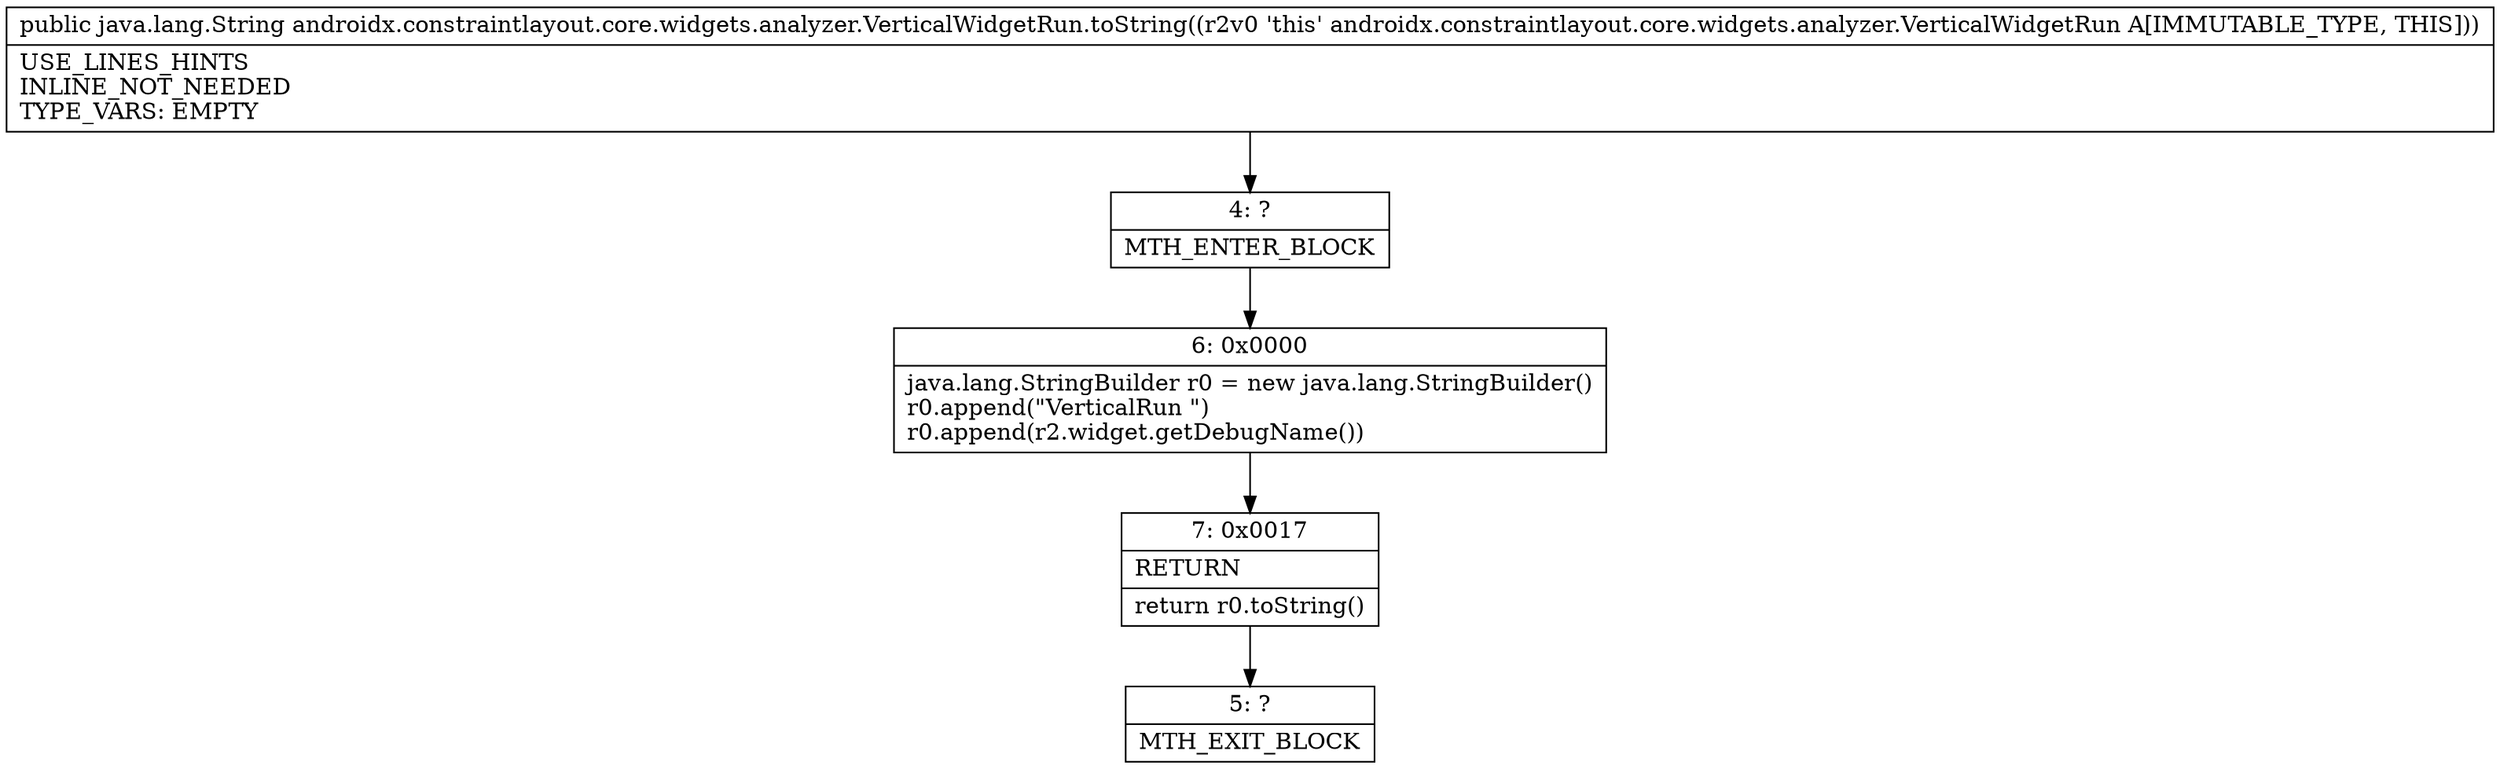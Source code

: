 digraph "CFG forandroidx.constraintlayout.core.widgets.analyzer.VerticalWidgetRun.toString()Ljava\/lang\/String;" {
Node_4 [shape=record,label="{4\:\ ?|MTH_ENTER_BLOCK\l}"];
Node_6 [shape=record,label="{6\:\ 0x0000|java.lang.StringBuilder r0 = new java.lang.StringBuilder()\lr0.append(\"VerticalRun \")\lr0.append(r2.widget.getDebugName())\l}"];
Node_7 [shape=record,label="{7\:\ 0x0017|RETURN\l|return r0.toString()\l}"];
Node_5 [shape=record,label="{5\:\ ?|MTH_EXIT_BLOCK\l}"];
MethodNode[shape=record,label="{public java.lang.String androidx.constraintlayout.core.widgets.analyzer.VerticalWidgetRun.toString((r2v0 'this' androidx.constraintlayout.core.widgets.analyzer.VerticalWidgetRun A[IMMUTABLE_TYPE, THIS]))  | USE_LINES_HINTS\lINLINE_NOT_NEEDED\lTYPE_VARS: EMPTY\l}"];
MethodNode -> Node_4;Node_4 -> Node_6;
Node_6 -> Node_7;
Node_7 -> Node_5;
}

